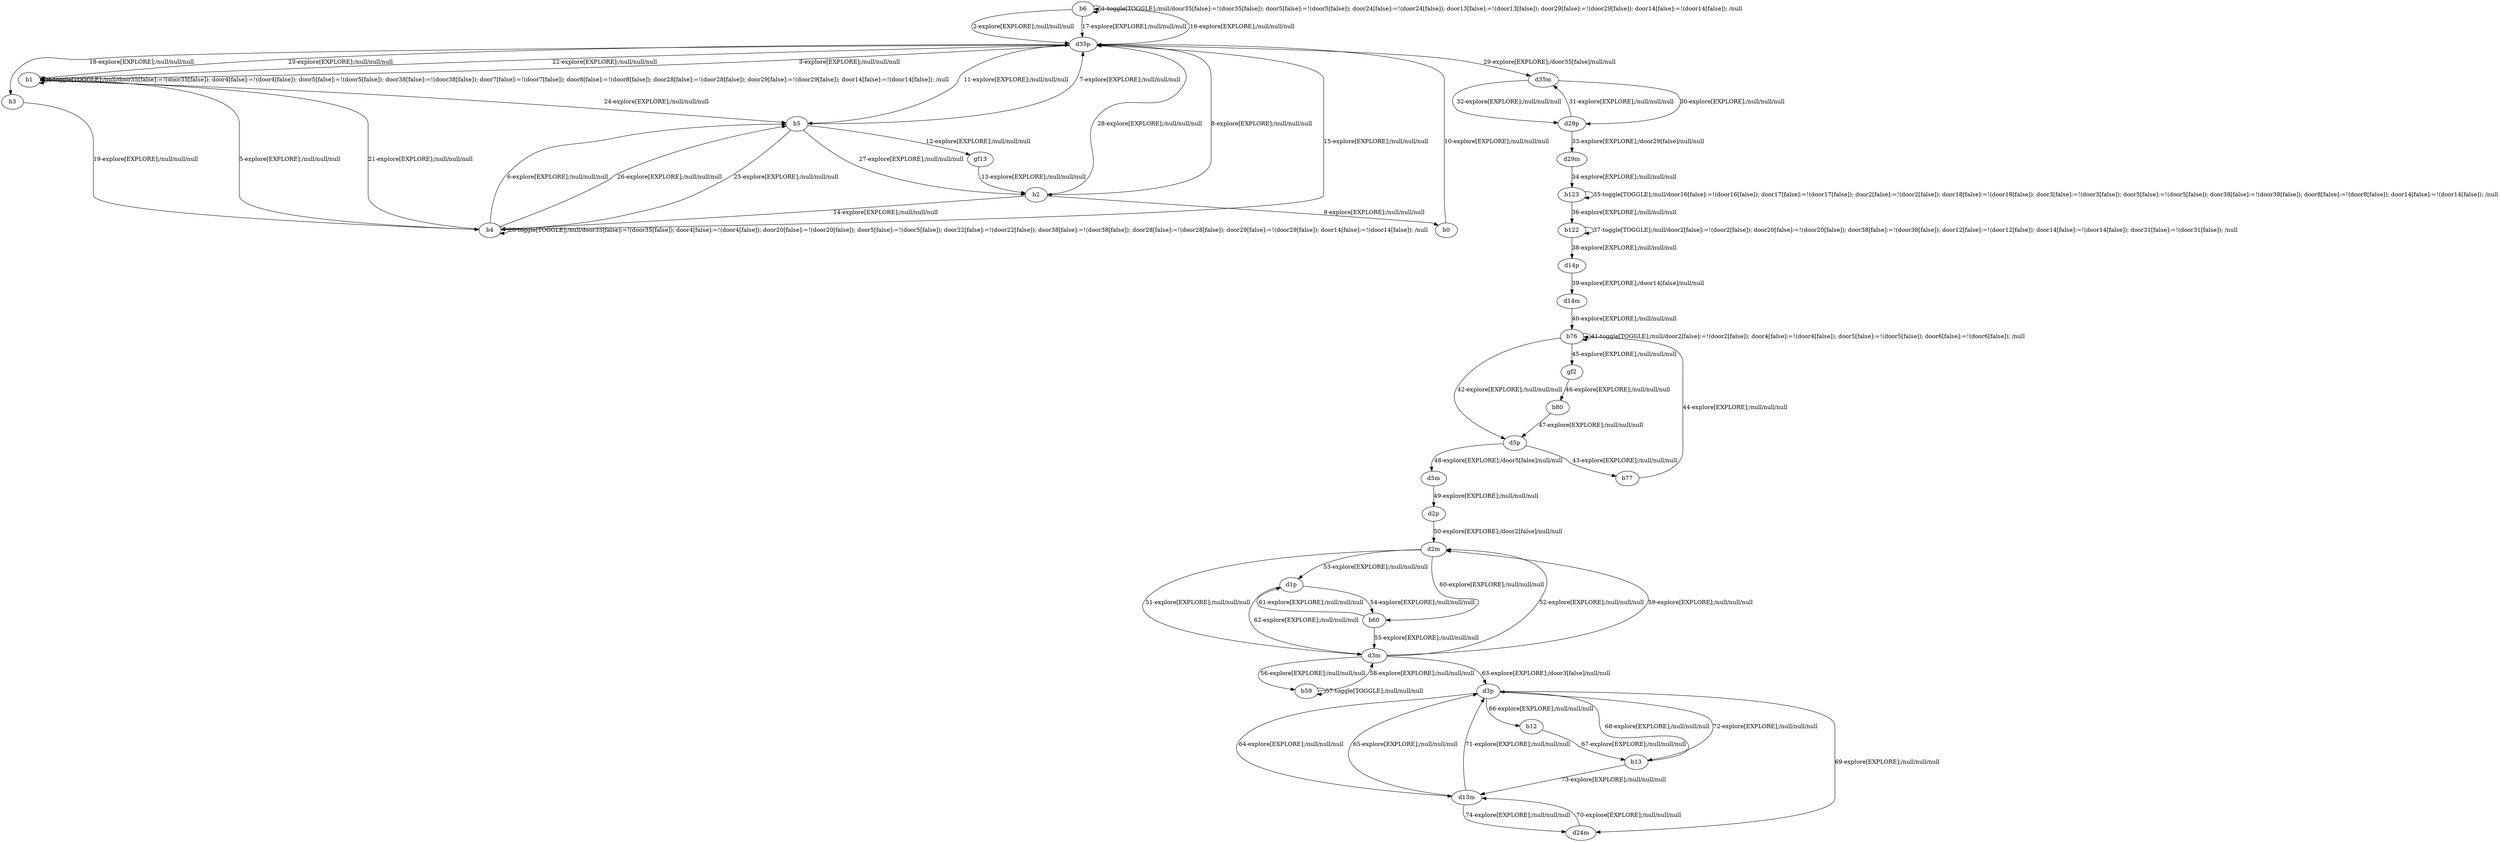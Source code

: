 # Total number of goals covered by this test: 1
# d13m --> d24m

digraph g {
"b6" -> "b6" [label = "1-toggle[TOGGLE];/null/door35[false]:=!(door35[false]); door5[false]:=!(door5[false]); door24[false]:=!(door24[false]); door13[false]:=!(door13[false]); door29[false]:=!(door29[false]); door14[false]:=!(door14[false]); /null"];
"b6" -> "d35p" [label = "2-explore[EXPLORE];/null/null/null"];
"d35p" -> "b1" [label = "3-explore[EXPLORE];/null/null/null"];
"b1" -> "b1" [label = "4-toggle[TOGGLE];/null/door35[false]:=!(door35[false]); door4[false]:=!(door4[false]); door5[false]:=!(door5[false]); door38[false]:=!(door38[false]); door7[false]:=!(door7[false]); door8[false]:=!(door8[false]); door28[false]:=!(door28[false]); door29[false]:=!(door29[false]); door14[false]:=!(door14[false]); /null"];
"b1" -> "b4" [label = "5-explore[EXPLORE];/null/null/null"];
"b4" -> "b5" [label = "6-explore[EXPLORE];/null/null/null"];
"b5" -> "d35p" [label = "7-explore[EXPLORE];/null/null/null"];
"d35p" -> "b2" [label = "8-explore[EXPLORE];/null/null/null"];
"b2" -> "b0" [label = "9-explore[EXPLORE];/null/null/null"];
"b0" -> "d35p" [label = "10-explore[EXPLORE];/null/null/null"];
"d35p" -> "b5" [label = "11-explore[EXPLORE];/null/null/null"];
"b5" -> "gf13" [label = "12-explore[EXPLORE];/null/null/null"];
"gf13" -> "b2" [label = "13-explore[EXPLORE];/null/null/null"];
"b2" -> "b4" [label = "14-explore[EXPLORE];/null/null/null"];
"b4" -> "d35p" [label = "15-explore[EXPLORE];/null/null/null"];
"d35p" -> "b6" [label = "16-explore[EXPLORE];/null/null/null"];
"b6" -> "d35p" [label = "17-explore[EXPLORE];/null/null/null"];
"d35p" -> "b3" [label = "18-explore[EXPLORE];/null/null/null"];
"b3" -> "b4" [label = "19-explore[EXPLORE];/null/null/null"];
"b4" -> "b4" [label = "20-toggle[TOGGLE];/null/door35[false]:=!(door35[false]); door4[false]:=!(door4[false]); door20[false]:=!(door20[false]); door5[false]:=!(door5[false]); door22[false]:=!(door22[false]); door38[false]:=!(door38[false]); door28[false]:=!(door28[false]); door29[false]:=!(door29[false]); door14[false]:=!(door14[false]); /null"];
"b4" -> "b1" [label = "21-explore[EXPLORE];/null/null/null"];
"b1" -> "d35p" [label = "22-explore[EXPLORE];/null/null/null"];
"d35p" -> "b1" [label = "23-explore[EXPLORE];/null/null/null"];
"b1" -> "b5" [label = "24-explore[EXPLORE];/null/null/null"];
"b5" -> "b4" [label = "25-explore[EXPLORE];/null/null/null"];
"b4" -> "b5" [label = "26-explore[EXPLORE];/null/null/null"];
"b5" -> "b2" [label = "27-explore[EXPLORE];/null/null/null"];
"b2" -> "d35p" [label = "28-explore[EXPLORE];/null/null/null"];
"d35p" -> "d35m" [label = "29-explore[EXPLORE];/door35[false]/null/null"];
"d35m" -> "d29p" [label = "30-explore[EXPLORE];/null/null/null"];
"d29p" -> "d35m" [label = "31-explore[EXPLORE];/null/null/null"];
"d35m" -> "d29p" [label = "32-explore[EXPLORE];/null/null/null"];
"d29p" -> "d29m" [label = "33-explore[EXPLORE];/door29[false]/null/null"];
"d29m" -> "b123" [label = "34-explore[EXPLORE];/null/null/null"];
"b123" -> "b123" [label = "35-toggle[TOGGLE];/null/door16[false]:=!(door16[false]); door17[false]:=!(door17[false]); door2[false]:=!(door2[false]); door18[false]:=!(door18[false]); door3[false]:=!(door3[false]); door5[false]:=!(door5[false]); door38[false]:=!(door38[false]); door8[false]:=!(door8[false]); door14[false]:=!(door14[false]); /null"];
"b123" -> "b122" [label = "36-explore[EXPLORE];/null/null/null"];
"b122" -> "b122" [label = "37-toggle[TOGGLE];/null/door2[false]:=!(door2[false]); door20[false]:=!(door20[false]); door38[false]:=!(door38[false]); door12[false]:=!(door12[false]); door14[false]:=!(door14[false]); door31[false]:=!(door31[false]); /null"];
"b122" -> "d14p" [label = "38-explore[EXPLORE];/null/null/null"];
"d14p" -> "d14m" [label = "39-explore[EXPLORE];/door14[false]/null/null"];
"d14m" -> "b76" [label = "40-explore[EXPLORE];/null/null/null"];
"b76" -> "b76" [label = "41-toggle[TOGGLE];/null/door2[false]:=!(door2[false]); door4[false]:=!(door4[false]); door5[false]:=!(door5[false]); door6[false]:=!(door6[false]); /null"];
"b76" -> "d5p" [label = "42-explore[EXPLORE];/null/null/null"];
"d5p" -> "b77" [label = "43-explore[EXPLORE];/null/null/null"];
"b77" -> "b76" [label = "44-explore[EXPLORE];/null/null/null"];
"b76" -> "gf2" [label = "45-explore[EXPLORE];/null/null/null"];
"gf2" -> "b80" [label = "46-explore[EXPLORE];/null/null/null"];
"b80" -> "d5p" [label = "47-explore[EXPLORE];/null/null/null"];
"d5p" -> "d5m" [label = "48-explore[EXPLORE];/door5[false]/null/null"];
"d5m" -> "d2p" [label = "49-explore[EXPLORE];/null/null/null"];
"d2p" -> "d2m" [label = "50-explore[EXPLORE];/door2[false]/null/null"];
"d2m" -> "d3m" [label = "51-explore[EXPLORE];/null/null/null"];
"d3m" -> "d2m" [label = "52-explore[EXPLORE];/null/null/null"];
"d2m" -> "d1p" [label = "53-explore[EXPLORE];/null/null/null"];
"d1p" -> "b60" [label = "54-explore[EXPLORE];/null/null/null"];
"b60" -> "d3m" [label = "55-explore[EXPLORE];/null/null/null"];
"d3m" -> "b59" [label = "56-explore[EXPLORE];/null/null/null"];
"b59" -> "b59" [label = "57-toggle[TOGGLE];/null/null/null"];
"b59" -> "d3m" [label = "58-explore[EXPLORE];/null/null/null"];
"d3m" -> "d2m" [label = "59-explore[EXPLORE];/null/null/null"];
"d2m" -> "b60" [label = "60-explore[EXPLORE];/null/null/null"];
"b60" -> "d1p" [label = "61-explore[EXPLORE];/null/null/null"];
"d1p" -> "d3m" [label = "62-explore[EXPLORE];/null/null/null"];
"d3m" -> "d3p" [label = "63-explore[EXPLORE];/door3[false]/null/null"];
"d3p" -> "d13m" [label = "64-explore[EXPLORE];/null/null/null"];
"d13m" -> "d3p" [label = "65-explore[EXPLORE];/null/null/null"];
"d3p" -> "b12" [label = "66-explore[EXPLORE];/null/null/null"];
"b12" -> "b13" [label = "67-explore[EXPLORE];/null/null/null"];
"b13" -> "d3p" [label = "68-explore[EXPLORE];/null/null/null"];
"d3p" -> "d24m" [label = "69-explore[EXPLORE];/null/null/null"];
"d24m" -> "d13m" [label = "70-explore[EXPLORE];/null/null/null"];
"d13m" -> "d3p" [label = "71-explore[EXPLORE];/null/null/null"];
"d3p" -> "b13" [label = "72-explore[EXPLORE];/null/null/null"];
"b13" -> "d13m" [label = "73-explore[EXPLORE];/null/null/null"];
"d13m" -> "d24m" [label = "74-explore[EXPLORE];/null/null/null"];
}